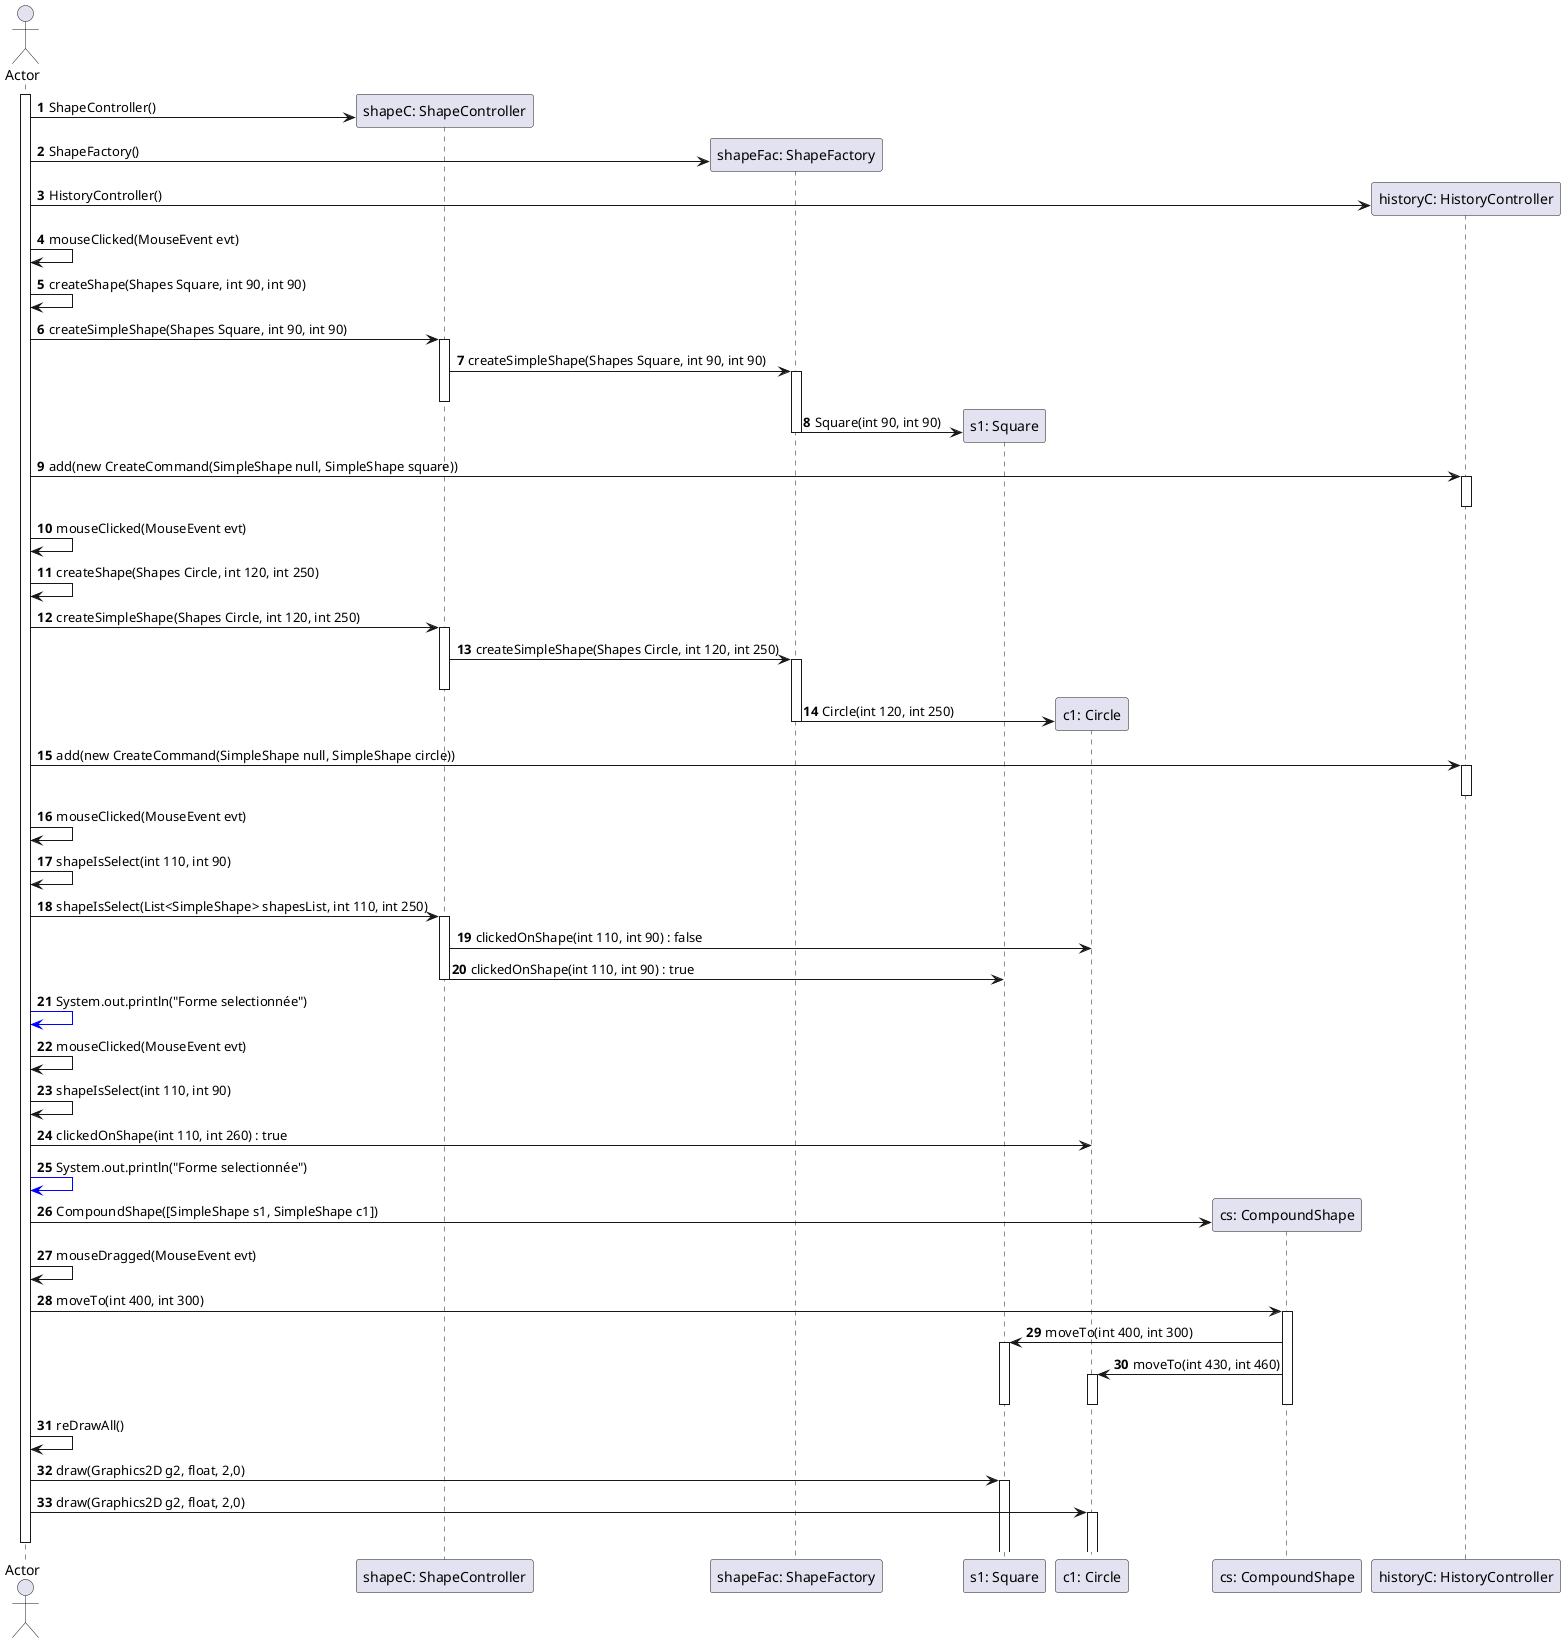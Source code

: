 @startuml

autonumber

actor Actor as JDrawingFrame
participant "shapeC: ShapeController" as shapeController
participant "shapeFac: ShapeFactory" as shapeFac
participant "s1: Square" as Square
participant "c1: Circle" as Circle
participant "cs: CompoundShape" as CompoundShape
participant "historyC: HistoryController" as histController

activate JDrawingFrame
JDrawingFrame -> shapeController ** : ShapeController()
JDrawingFrame -> shapeFac ** : ShapeFactory()
JDrawingFrame -> histController ** : HistoryController()

JDrawingFrame -> JDrawingFrame : mouseClicked(MouseEvent evt)
JDrawingFrame -> JDrawingFrame : createShape(Shapes Square, int 90, int 90)
JDrawingFrame -> shapeController ++ : createSimpleShape(Shapes Square, int 90, int 90)
shapeController -> shapeFac ++-- : createSimpleShape(Shapes Square, int 90, int 90)
shapeFac -> Square ** : Square(int 90, int 90)
deactivate shapeFac

JDrawingFrame -> histController ++ : add(new CreateCommand(SimpleShape null, SimpleShape square))
deactivate histController

JDrawingFrame -> JDrawingFrame : mouseClicked(MouseEvent evt)
JDrawingFrame -> JDrawingFrame : createShape(Shapes Circle, int 120, int 250)
JDrawingFrame -> shapeController ++ : createSimpleShape(Shapes Circle, int 120, int 250)
shapeController -> shapeFac ++-- : createSimpleShape(Shapes Circle, int 120, int 250)
shapeFac -> Circle ** : Circle(int 120, int 250)
deactivate shapeFac

JDrawingFrame -> histController ++ : add(new CreateCommand(SimpleShape null, SimpleShape circle))
deactivate histController

JDrawingFrame -> JDrawingFrame : mouseClicked(MouseEvent evt)
JDrawingFrame -> JDrawingFrame : shapeIsSelect(int 110, int 90)
JDrawingFrame -> shapeController ++ : shapeIsSelect(List<SimpleShape> shapesList, int 110, int 250)
shapeController -> Circle : clickedOnShape(int 110, int 90) : false
shapeController -> Square -- : clickedOnShape(int 110, int 90) : true

JDrawingFrame -[#0000FF]> JDrawingFrame : System.out.println("Forme selectionnée")

JDrawingFrame -> JDrawingFrame : mouseClicked(MouseEvent evt)
JDrawingFrame -> JDrawingFrame : shapeIsSelect(int 110, int 90)
JDrawingFrame -> Circle : clickedOnShape(int 110, int 260) : true
JDrawingFrame -[#0000FF]> JDrawingFrame : System.out.println("Forme selectionnée")

JDrawingFrame -> CompoundShape ** : CompoundShape([SimpleShape s1, SimpleShape c1])

JDrawingFrame -> JDrawingFrame : mouseDragged(MouseEvent evt)
JDrawingFrame -> CompoundShape ++ : moveTo(int 400, int 300)
CompoundShape -> Square ++ : moveTo(int 400, int 300)
CompoundShape -> Circle ++-- : moveTo(int 430, int 460)
deactivate Square
deactivate Circle

JDrawingFrame -> JDrawingFrame : reDrawAll()
JDrawingFrame -> Square ++ : draw(Graphics2D g2, float, 2,0)
JDrawingFrame -> Circle ++ : draw(Graphics2D g2, float, 2,0)

' Objectif de ce diagram :
' On a déjà notre frame diponible
' On va ajouter une forme Circle + Triangle que l'on va grouper puis déplacer

deactivate JDrawingFrame
@enduml